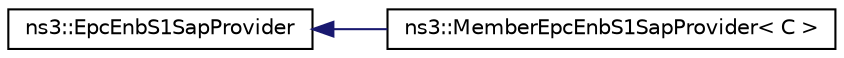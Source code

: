 digraph "Graphical Class Hierarchy"
{
 // LATEX_PDF_SIZE
  edge [fontname="Helvetica",fontsize="10",labelfontname="Helvetica",labelfontsize="10"];
  node [fontname="Helvetica",fontsize="10",shape=record];
  rankdir="LR";
  Node0 [label="ns3::EpcEnbS1SapProvider",height=0.2,width=0.4,color="black", fillcolor="white", style="filled",URL="$classns3_1_1_epc_enb_s1_sap_provider.html",tooltip="This class implements the Service Access Point (SAP) between the LteEnbRrc and the EpcEnbApplication."];
  Node0 -> Node1 [dir="back",color="midnightblue",fontsize="10",style="solid",fontname="Helvetica"];
  Node1 [label="ns3::MemberEpcEnbS1SapProvider\< C \>",height=0.2,width=0.4,color="black", fillcolor="white", style="filled",URL="$classns3_1_1_member_epc_enb_s1_sap_provider.html",tooltip="Template for the implementation of the EpcEnbS1SapProvider as a member of an owner class of type C to..."];
}
